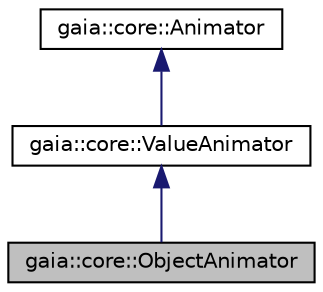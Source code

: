 digraph G
{
  edge [fontname="Helvetica",fontsize="10",labelfontname="Helvetica",labelfontsize="10"];
  node [fontname="Helvetica",fontsize="10",shape=record];
  Node1 [label="gaia::core::ObjectAnimator",height=0.2,width=0.4,color="black", fillcolor="grey75", style="filled" fontcolor="black"];
  Node2 -> Node1 [dir=back,color="midnightblue",fontsize="10",style="solid",fontname="Helvetica"];
  Node2 [label="gaia::core::ValueAnimator",height=0.2,width=0.4,color="black", fillcolor="white", style="filled",URL="$da/ddd/classgaia_1_1core_1_1_value_animator.html",tooltip="This class provides a simple timing engine for running animations which calculate animated values and..."];
  Node3 -> Node2 [dir=back,color="midnightblue",fontsize="10",style="solid",fontname="Helvetica"];
  Node3 [label="gaia::core::Animator",height=0.2,width=0.4,color="black", fillcolor="white", style="filled",URL="$d8/d36/classgaia_1_1core_1_1_animator.html",tooltip="This is the superclass for classes which provide basic support for animations which can be started..."];
}
